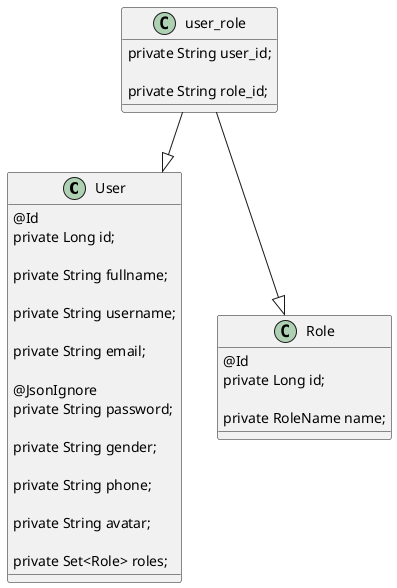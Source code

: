 @startuml

class User {

    @Id
    private Long id;

    private String fullname;

    private String username;

    private String email;

    @JsonIgnore
    private String password;

    private String gender;

    private String phone;

    private String avatar;

    private Set<Role> roles;

}

class user_role {

    private String user_id;

    private String role_id;

}


class Role {

    @Id
    private Long id;

    private RoleName name;

}


user_role --|> Role

user_role --|> User

@enduml